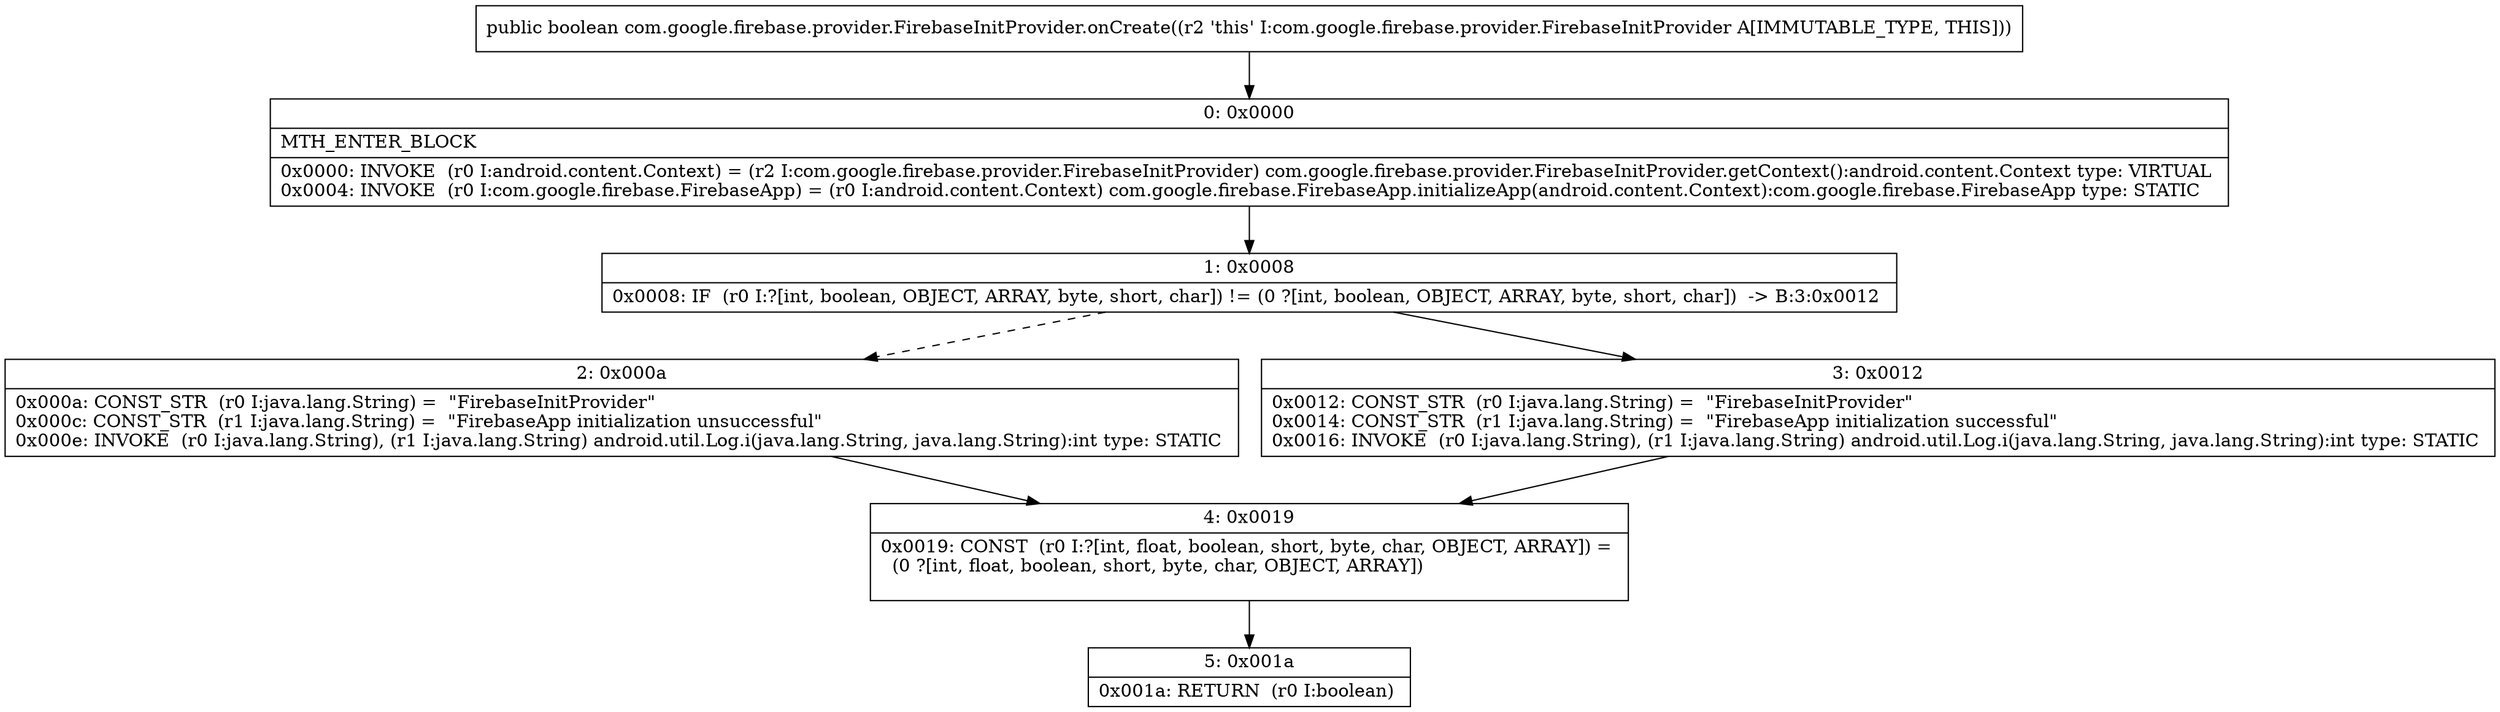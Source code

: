 digraph "CFG forcom.google.firebase.provider.FirebaseInitProvider.onCreate()Z" {
Node_0 [shape=record,label="{0\:\ 0x0000|MTH_ENTER_BLOCK\l|0x0000: INVOKE  (r0 I:android.content.Context) = (r2 I:com.google.firebase.provider.FirebaseInitProvider) com.google.firebase.provider.FirebaseInitProvider.getContext():android.content.Context type: VIRTUAL \l0x0004: INVOKE  (r0 I:com.google.firebase.FirebaseApp) = (r0 I:android.content.Context) com.google.firebase.FirebaseApp.initializeApp(android.content.Context):com.google.firebase.FirebaseApp type: STATIC \l}"];
Node_1 [shape=record,label="{1\:\ 0x0008|0x0008: IF  (r0 I:?[int, boolean, OBJECT, ARRAY, byte, short, char]) != (0 ?[int, boolean, OBJECT, ARRAY, byte, short, char])  \-\> B:3:0x0012 \l}"];
Node_2 [shape=record,label="{2\:\ 0x000a|0x000a: CONST_STR  (r0 I:java.lang.String) =  \"FirebaseInitProvider\" \l0x000c: CONST_STR  (r1 I:java.lang.String) =  \"FirebaseApp initialization unsuccessful\" \l0x000e: INVOKE  (r0 I:java.lang.String), (r1 I:java.lang.String) android.util.Log.i(java.lang.String, java.lang.String):int type: STATIC \l}"];
Node_3 [shape=record,label="{3\:\ 0x0012|0x0012: CONST_STR  (r0 I:java.lang.String) =  \"FirebaseInitProvider\" \l0x0014: CONST_STR  (r1 I:java.lang.String) =  \"FirebaseApp initialization successful\" \l0x0016: INVOKE  (r0 I:java.lang.String), (r1 I:java.lang.String) android.util.Log.i(java.lang.String, java.lang.String):int type: STATIC \l}"];
Node_4 [shape=record,label="{4\:\ 0x0019|0x0019: CONST  (r0 I:?[int, float, boolean, short, byte, char, OBJECT, ARRAY]) = \l  (0 ?[int, float, boolean, short, byte, char, OBJECT, ARRAY])\l \l}"];
Node_5 [shape=record,label="{5\:\ 0x001a|0x001a: RETURN  (r0 I:boolean) \l}"];
MethodNode[shape=record,label="{public boolean com.google.firebase.provider.FirebaseInitProvider.onCreate((r2 'this' I:com.google.firebase.provider.FirebaseInitProvider A[IMMUTABLE_TYPE, THIS])) }"];
MethodNode -> Node_0;
Node_0 -> Node_1;
Node_1 -> Node_2[style=dashed];
Node_1 -> Node_3;
Node_2 -> Node_4;
Node_3 -> Node_4;
Node_4 -> Node_5;
}

